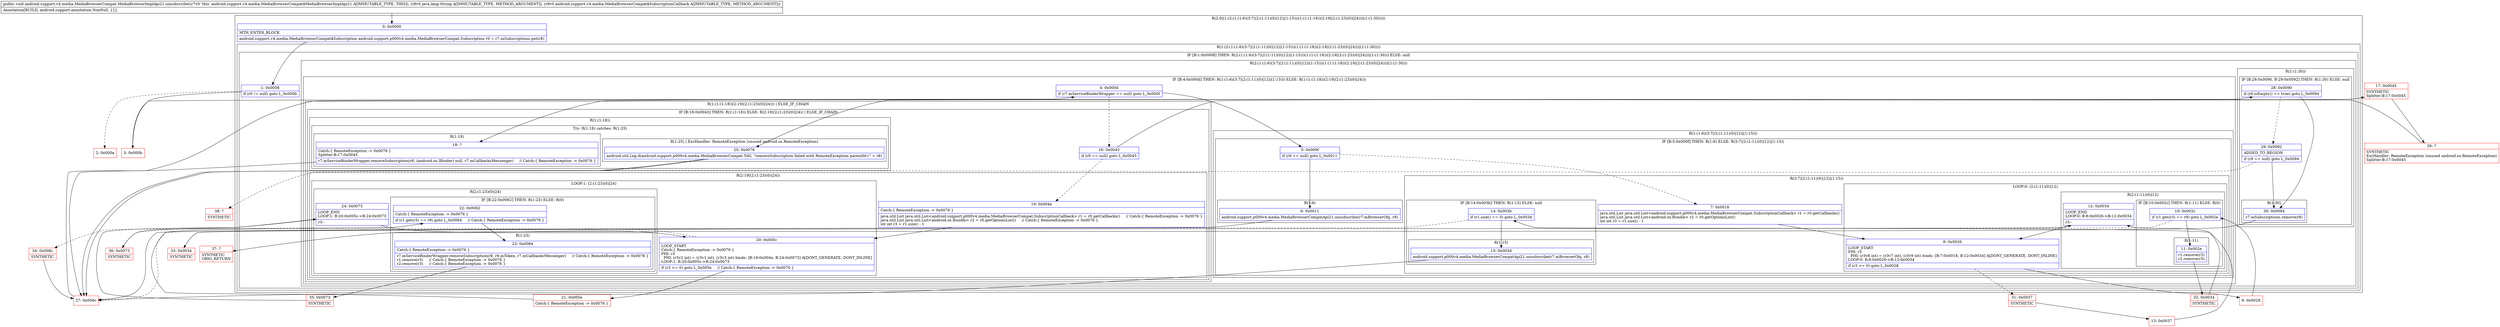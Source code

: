 digraph "CFG forandroid.support.v4.media.MediaBrowserCompat.MediaBrowserImplApi21.unsubscribe(Ljava\/lang\/String;Landroid\/support\/v4\/media\/MediaBrowserCompat$SubscriptionCallback;)V" {
subgraph cluster_Region_963610311 {
label = "R(2:0|(1:(2:(1:(1:6)(3:7|(2:(1:11)(0)|12)|(1:15)))(1:(1:(1:18))(2:19|(2:(1:23)(0)|24)))|(1:(1:30)))))";
node [shape=record,color=blue];
Node_0 [shape=record,label="{0\:\ 0x0000|MTH_ENTER_BLOCK\l|android.support.v4.media.MediaBrowserCompat$Subscription android.support.p000v4.media.MediaBrowserCompat.Subscription r0 = r7.mSubscriptions.get(r8)\l}"];
subgraph cluster_Region_1806220597 {
label = "R(1:(2:(1:(1:6)(3:7|(2:(1:11)(0)|12)|(1:15)))(1:(1:(1:18))(2:19|(2:(1:23)(0)|24)))|(1:(1:30))))";
node [shape=record,color=blue];
subgraph cluster_IfRegion_1654992708 {
label = "IF [B:1:0x0008] THEN: R(2:(1:(1:6)(3:7|(2:(1:11)(0)|12)|(1:15)))(1:(1:(1:18))(2:19|(2:(1:23)(0)|24)))|(1:(1:30))) ELSE: null";
node [shape=record,color=blue];
Node_1 [shape=record,label="{1\:\ 0x0008|if (r0 != null) goto L_0x000b\l}"];
subgraph cluster_Region_2054328813 {
label = "R(2:(1:(1:6)(3:7|(2:(1:11)(0)|12)|(1:15)))(1:(1:(1:18))(2:19|(2:(1:23)(0)|24)))|(1:(1:30)))";
node [shape=record,color=blue];
subgraph cluster_IfRegion_416133753 {
label = "IF [B:4:0x000d] THEN: R(1:(1:6)(3:7|(2:(1:11)(0)|12)|(1:15))) ELSE: R(1:(1:(1:18))(2:19|(2:(1:23)(0)|24)))";
node [shape=record,color=blue];
Node_4 [shape=record,label="{4\:\ 0x000d|if (r7.mServiceBinderWrapper == null) goto L_0x000f\l}"];
subgraph cluster_Region_1149546679 {
label = "R(1:(1:6)(3:7|(2:(1:11)(0)|12)|(1:15)))";
node [shape=record,color=blue];
subgraph cluster_IfRegion_1785461767 {
label = "IF [B:5:0x000f] THEN: R(1:6) ELSE: R(3:7|(2:(1:11)(0)|12)|(1:15))";
node [shape=record,color=blue];
Node_5 [shape=record,label="{5\:\ 0x000f|if (r9 == null) goto L_0x0011\l}"];
subgraph cluster_Region_75035998 {
label = "R(1:6)";
node [shape=record,color=blue];
Node_6 [shape=record,label="{6\:\ 0x0011|android.support.p000v4.media.MediaBrowserCompatApi21.unsubscribe(r7.mBrowserObj, r8)\l}"];
}
subgraph cluster_Region_1320030550 {
label = "R(3:7|(2:(1:11)(0)|12)|(1:15))";
node [shape=record,color=blue];
Node_7 [shape=record,label="{7\:\ 0x0018|java.util.List java.util.List\<android.support.p000v4.media.MediaBrowserCompat.SubscriptionCallback\> r1 = r0.getCallbacks()\ljava.util.List java.util.List\<android.os.Bundle\> r2 = r0.getOptionsList()\lint int r3 = r1.size() \- 1\l}"];
subgraph cluster_LoopRegion_526410986 {
label = "LOOP:0: (2:(1:11)(0)|12)";
node [shape=record,color=blue];
Node_8 [shape=record,label="{8\:\ 0x0026|LOOP_START\lPHI: r3 \l  PHI: (r3v8 int) = (r3v7 int), (r3v9 int) binds: [B:7:0x0018, B:12:0x0034] A[DONT_GENERATE, DONT_INLINE]\lLOOP:0: B:8:0x0026\-\>B:12:0x0034\l|if (r3 \>= 0) goto L_0x0028\l}"];
subgraph cluster_Region_242332394 {
label = "R(2:(1:11)(0)|12)";
node [shape=record,color=blue];
subgraph cluster_IfRegion_1075770200 {
label = "IF [B:10:0x002c] THEN: R(1:11) ELSE: R(0)";
node [shape=record,color=blue];
Node_10 [shape=record,label="{10\:\ 0x002c|if (r1.get(r3) == r9) goto L_0x002e\l}"];
subgraph cluster_Region_77766708 {
label = "R(1:11)";
node [shape=record,color=blue];
Node_11 [shape=record,label="{11\:\ 0x002e|r1.remove(r3)\lr2.remove(r3)\l}"];
}
subgraph cluster_Region_1901314514 {
label = "R(0)";
node [shape=record,color=blue];
}
}
Node_12 [shape=record,label="{12\:\ 0x0034|LOOP_END\lLOOP:0: B:8:0x0026\-\>B:12:0x0034\l|r3\-\-\l}"];
}
}
subgraph cluster_IfRegion_313185121 {
label = "IF [B:14:0x003b] THEN: R(1:15) ELSE: null";
node [shape=record,color=blue];
Node_14 [shape=record,label="{14\:\ 0x003b|if (r1.size() == 0) goto L_0x003d\l}"];
subgraph cluster_Region_280221255 {
label = "R(1:15)";
node [shape=record,color=blue];
Node_15 [shape=record,label="{15\:\ 0x003d|android.support.p000v4.media.MediaBrowserCompatApi21.unsubscribe(r7.mBrowserObj, r8)\l}"];
}
}
}
}
}
subgraph cluster_Region_621648786 {
label = "R(1:(1:(1:18))(2:19|(2:(1:23)(0)|24))) | ELSE_IF_CHAIN\l";
node [shape=record,color=blue];
subgraph cluster_IfRegion_1721518184 {
label = "IF [B:16:0x0043] THEN: R(1:(1:18)) ELSE: R(2:19|(2:(1:23)(0)|24)) | ELSE_IF_CHAIN\l";
node [shape=record,color=blue];
Node_16 [shape=record,label="{16\:\ 0x0043|if (r9 == null) goto L_0x0045\l}"];
subgraph cluster_Region_162416696 {
label = "R(1:(1:18))";
node [shape=record,color=blue];
subgraph cluster_TryCatchRegion_119645860 {
label = "Try: R(1:18) catches: R(1:25)";
node [shape=record,color=blue];
subgraph cluster_Region_1320774873 {
label = "R(1:18)";
node [shape=record,color=blue];
Node_18 [shape=record,label="{18\:\ ?|Catch:\{ RemoteException \-\> 0x0076 \}\lSplitter:B:17:0x0045\l|r7.mServiceBinderWrapper.removeSubscription(r8, (android.os.IBinder) null, r7.mCallbacksMessenger)     \/\/ Catch:\{ RemoteException \-\> 0x0076 \}\l}"];
}
subgraph cluster_Region_1256366702 {
label = "R(1:25) | ExcHandler: RemoteException (unused android.os.RemoteException)\l";
node [shape=record,color=blue];
Node_25 [shape=record,label="{25\:\ 0x0076|android.util.Log.d(android.support.p000v4.media.MediaBrowserCompat.TAG, \"removeSubscription failed with RemoteException parentId=\" + r8)\l}"];
}
}
}
subgraph cluster_Region_945308103 {
label = "R(2:19|(2:(1:23)(0)|24))";
node [shape=record,color=blue];
Node_19 [shape=record,label="{19\:\ 0x004e|Catch:\{ RemoteException \-\> 0x0076 \}\l|java.util.List java.util.List\<android.support.p000v4.media.MediaBrowserCompat.SubscriptionCallback\> r1 = r0.getCallbacks()     \/\/ Catch:\{ RemoteException \-\> 0x0076 \}\ljava.util.List java.util.List\<android.os.Bundle\> r2 = r0.getOptionsList()     \/\/ Catch:\{ RemoteException \-\> 0x0076 \}\lint int r3 = r1.size() \- 1\l}"];
subgraph cluster_LoopRegion_919633494 {
label = "LOOP:1: (2:(1:23)(0)|24)";
node [shape=record,color=blue];
Node_20 [shape=record,label="{20\:\ 0x005c|LOOP_START\lCatch:\{ RemoteException \-\> 0x0076 \}\lPHI: r3 \l  PHI: (r3v2 int) = (r3v1 int), (r3v3 int) binds: [B:19:0x004e, B:24:0x0073] A[DONT_GENERATE, DONT_INLINE]\lLOOP:1: B:20:0x005c\-\>B:24:0x0073\l|if (r3 \>= 0) goto L_0x005e     \/\/ Catch:\{ RemoteException \-\> 0x0076 \}\l}"];
subgraph cluster_Region_720866604 {
label = "R(2:(1:23)(0)|24)";
node [shape=record,color=blue];
subgraph cluster_IfRegion_139132283 {
label = "IF [B:22:0x0062] THEN: R(1:23) ELSE: R(0)";
node [shape=record,color=blue];
Node_22 [shape=record,label="{22\:\ 0x0062|Catch:\{ RemoteException \-\> 0x0076 \}\l|if (r1.get(r3) == r9) goto L_0x0064     \/\/ Catch:\{ RemoteException \-\> 0x0076 \}\l}"];
subgraph cluster_Region_1927726028 {
label = "R(1:23)";
node [shape=record,color=blue];
Node_23 [shape=record,label="{23\:\ 0x0064|Catch:\{ RemoteException \-\> 0x0076 \}\l|r7.mServiceBinderWrapper.removeSubscription(r8, r9.mToken, r7.mCallbacksMessenger)     \/\/ Catch:\{ RemoteException \-\> 0x0076 \}\lr1.remove(r3)     \/\/ Catch:\{ RemoteException \-\> 0x0076 \}\lr2.remove(r3)     \/\/ Catch:\{ RemoteException \-\> 0x0076 \}\l}"];
}
subgraph cluster_Region_829869186 {
label = "R(0)";
node [shape=record,color=blue];
}
}
Node_24 [shape=record,label="{24\:\ 0x0073|LOOP_END\lLOOP:1: B:20:0x005c\-\>B:24:0x0073\l|r3\-\-\l}"];
}
}
}
}
}
}
subgraph cluster_Region_1005082766 {
label = "R(1:(1:30))";
node [shape=record,color=blue];
subgraph cluster_IfRegion_2101649845 {
label = "IF [B:28:0x0090, B:29:0x0092] THEN: R(1:30) ELSE: null";
node [shape=record,color=blue];
Node_28 [shape=record,label="{28\:\ 0x0090|if (r0.isEmpty() == true) goto L_0x0094\l}"];
Node_29 [shape=record,label="{29\:\ 0x0092|ADDED_TO_REGION\l|if (r9 == null) goto L_0x0094\l}"];
subgraph cluster_Region_1043477646 {
label = "R(1:30)";
node [shape=record,color=blue];
Node_30 [shape=record,label="{30\:\ 0x0094|r7.mSubscriptions.remove(r8)\l}"];
}
}
}
}
}
}
}
subgraph cluster_Region_1256366702 {
label = "R(1:25) | ExcHandler: RemoteException (unused android.os.RemoteException)\l";
node [shape=record,color=blue];
Node_25 [shape=record,label="{25\:\ 0x0076|android.util.Log.d(android.support.p000v4.media.MediaBrowserCompat.TAG, \"removeSubscription failed with RemoteException parentId=\" + r8)\l}"];
}
Node_2 [shape=record,color=red,label="{2\:\ 0x000a}"];
Node_3 [shape=record,color=red,label="{3\:\ 0x000b}"];
Node_9 [shape=record,color=red,label="{9\:\ 0x0028}"];
Node_13 [shape=record,color=red,label="{13\:\ 0x0037}"];
Node_17 [shape=record,color=red,label="{17\:\ 0x0045|SYNTHETIC\lSplitter:B:17:0x0045\l}"];
Node_21 [shape=record,color=red,label="{21\:\ 0x005e|Catch:\{ RemoteException \-\> 0x0076 \}\l}"];
Node_26 [shape=record,color=red,label="{26\:\ ?|SYNTHETIC\lExcHandler: RemoteException (unused android.os.RemoteException)\lSplitter:B:17:0x0045\l}"];
Node_27 [shape=record,color=red,label="{27\:\ 0x008c}"];
Node_31 [shape=record,color=red,label="{31\:\ 0x0037|SYNTHETIC\l}"];
Node_32 [shape=record,color=red,label="{32\:\ 0x0034|SYNTHETIC\l}"];
Node_33 [shape=record,color=red,label="{33\:\ 0x0034|SYNTHETIC\l}"];
Node_34 [shape=record,color=red,label="{34\:\ 0x008c|SYNTHETIC\l}"];
Node_35 [shape=record,color=red,label="{35\:\ 0x0073|SYNTHETIC\l}"];
Node_36 [shape=record,color=red,label="{36\:\ 0x0073|SYNTHETIC\l}"];
Node_37 [shape=record,color=red,label="{37\:\ ?|SYNTHETIC\lORIG_RETURN\l}"];
Node_38 [shape=record,color=red,label="{38\:\ ?|SYNTHETIC\l}"];
MethodNode[shape=record,label="{public void android.support.v4.media.MediaBrowserCompat.MediaBrowserImplApi21.unsubscribe((r7v0 'this' android.support.v4.media.MediaBrowserCompat$MediaBrowserImplApi21 A[IMMUTABLE_TYPE, THIS]), (r8v0 java.lang.String A[IMMUTABLE_TYPE, METHOD_ARGUMENT]), (r9v0 android.support.v4.media.MediaBrowserCompat$SubscriptionCallback A[IMMUTABLE_TYPE, METHOD_ARGUMENT]))  | Annotation[BUILD, android.support.annotation.NonNull, \{\}], \l}"];
MethodNode -> Node_0;
Node_0 -> Node_1;
Node_1 -> Node_2[style=dashed];
Node_1 -> Node_3;
Node_4 -> Node_5;
Node_4 -> Node_16[style=dashed];
Node_5 -> Node_6;
Node_5 -> Node_7[style=dashed];
Node_6 -> Node_27;
Node_7 -> Node_8;
Node_8 -> Node_9;
Node_8 -> Node_31[style=dashed];
Node_10 -> Node_11;
Node_10 -> Node_33[style=dashed];
Node_11 -> Node_32;
Node_12 -> Node_8;
Node_14 -> Node_15;
Node_14 -> Node_27[style=dashed];
Node_15 -> Node_27;
Node_16 -> Node_17;
Node_16 -> Node_19[style=dashed];
Node_18 -> Node_27;
Node_25 -> Node_27;
Node_19 -> Node_20;
Node_20 -> Node_21;
Node_20 -> Node_34[style=dashed];
Node_22 -> Node_23;
Node_22 -> Node_36[style=dashed];
Node_23 -> Node_35;
Node_24 -> Node_20;
Node_28 -> Node_29[style=dashed];
Node_28 -> Node_30;
Node_29 -> Node_30;
Node_29 -> Node_38[style=dashed];
Node_30 -> Node_37;
Node_25 -> Node_27;
Node_3 -> Node_4;
Node_9 -> Node_10;
Node_13 -> Node_14;
Node_17 -> Node_18;
Node_17 -> Node_26;
Node_21 -> Node_22;
Node_26 -> Node_25;
Node_27 -> Node_28;
Node_31 -> Node_13;
Node_32 -> Node_12;
Node_33 -> Node_12;
Node_34 -> Node_27;
Node_35 -> Node_24;
Node_36 -> Node_24;
}

